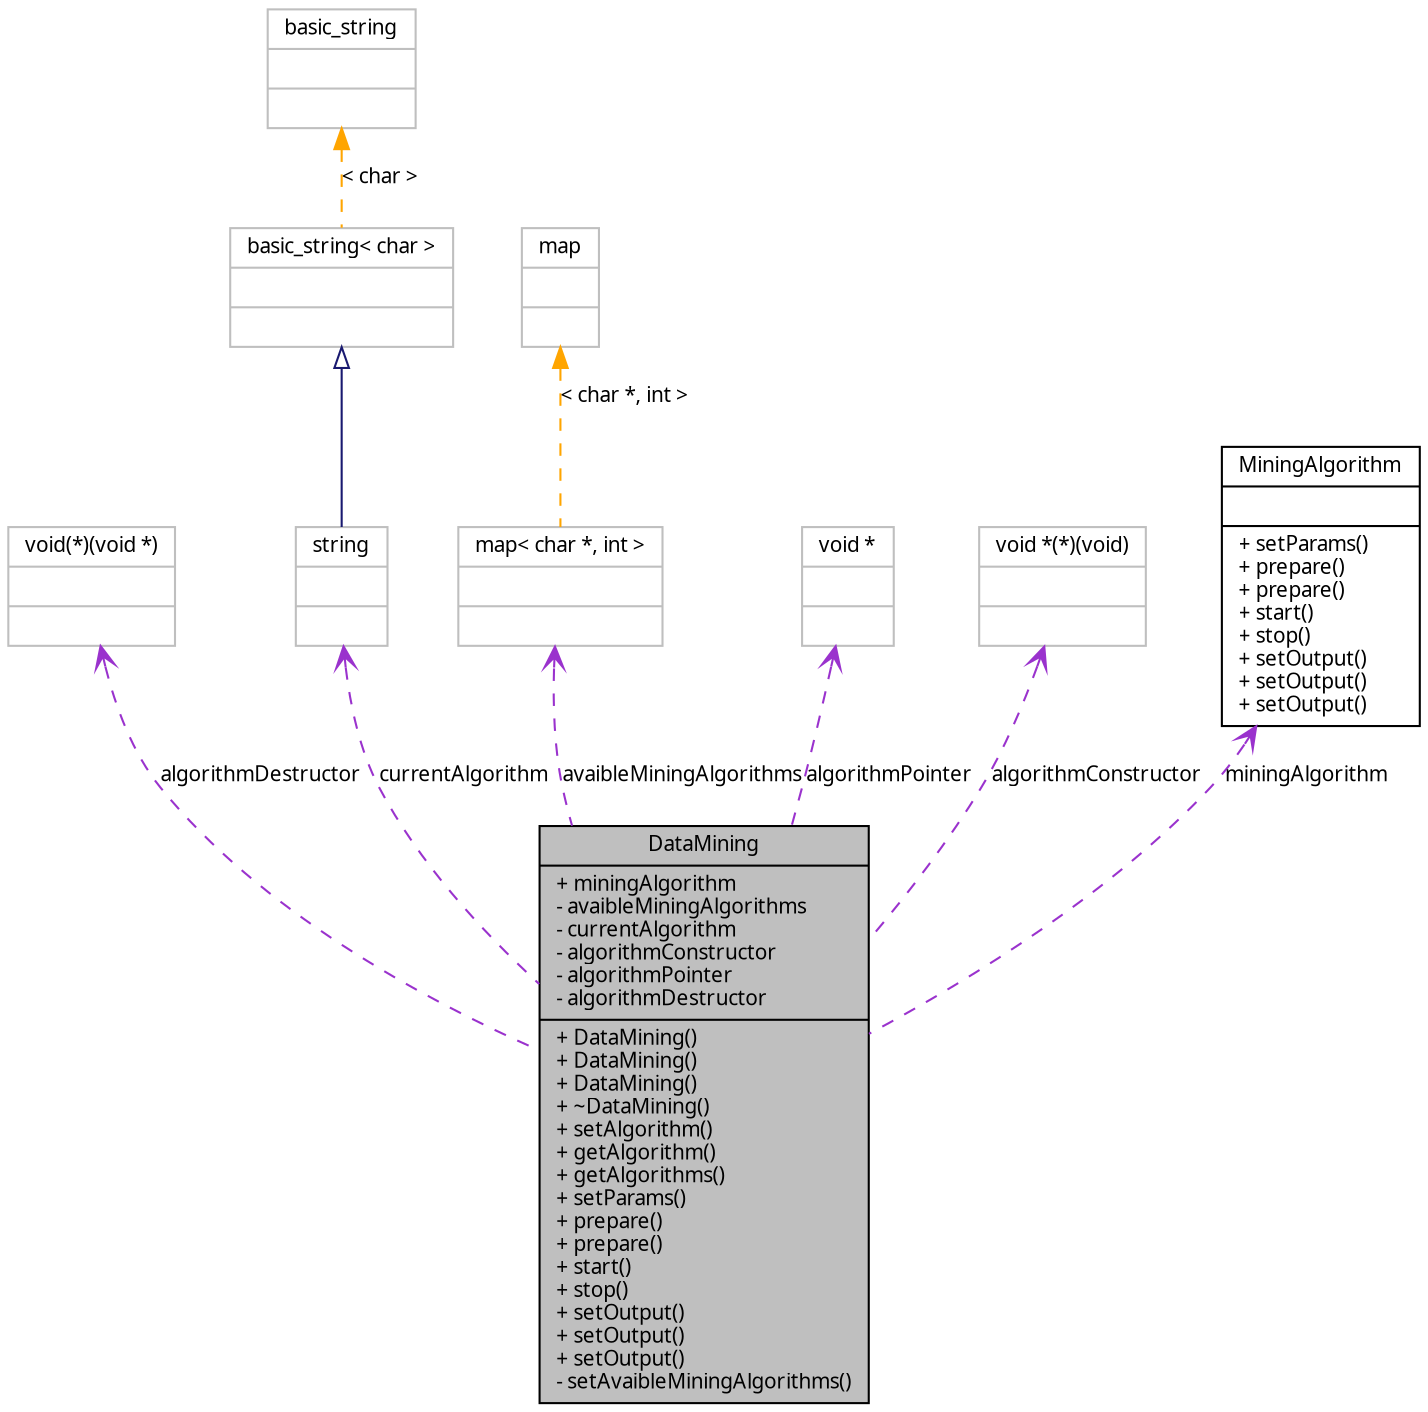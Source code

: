 digraph G
{
  edge [fontname="FreeSans.ttf",fontsize=10,labelfontname="FreeSans.ttf",labelfontsize=10];
  node [fontname="FreeSans.ttf",fontsize=10,shape=record];
  Node1 [label="{DataMining\n|+ miningAlgorithm\l- avaibleMiningAlgorithms\l- currentAlgorithm\l- algorithmConstructor\l- algorithmPointer\l- algorithmDestructor\l|+ DataMining()\l+ DataMining()\l+ DataMining()\l+ ~DataMining()\l+ setAlgorithm()\l+ getAlgorithm()\l+ getAlgorithms()\l+ setParams()\l+ prepare()\l+ prepare()\l+ start()\l+ stop()\l+ setOutput()\l+ setOutput()\l+ setOutput()\l- setAvaibleMiningAlgorithms()\l}",height=0.2,width=0.4,color="black", fillcolor="grey75", style="filled" fontcolor="black"];
  Node2 -> Node1 [dir=back,color="darkorchid3",fontsize=10,style="dashed",label="algorithmDestructor",arrowtail="open",fontname="FreeSans.ttf"];
  Node2 [label="{void(*)(void *)\n||}",height=0.2,width=0.4,color="grey75", fillcolor="white", style="filled"];
  Node3 -> Node1 [dir=back,color="darkorchid3",fontsize=10,style="dashed",label="currentAlgorithm",arrowtail="open",fontname="FreeSans.ttf"];
  Node3 [label="{string\n||}",height=0.2,width=0.4,color="grey75", fillcolor="white", style="filled",tooltip="STL class."];
  Node4 -> Node3 [dir=back,color="midnightblue",fontsize=10,style="solid",arrowtail="empty",fontname="FreeSans.ttf"];
  Node4 [label="{basic_string\< char \>\n||}",height=0.2,width=0.4,color="grey75", fillcolor="white", style="filled"];
  Node5 -> Node4 [dir=back,color="orange",fontsize=10,style="dashed",label="\< char \>",fontname="FreeSans.ttf"];
  Node5 [label="{basic_string\n||}",height=0.2,width=0.4,color="grey75", fillcolor="white", style="filled",tooltip="STL class."];
  Node6 -> Node1 [dir=back,color="darkorchid3",fontsize=10,style="dashed",label="avaibleMiningAlgorithms",arrowtail="open",fontname="FreeSans.ttf"];
  Node6 [label="{map\< char *, int \>\n||}",height=0.2,width=0.4,color="grey75", fillcolor="white", style="filled"];
  Node7 -> Node6 [dir=back,color="orange",fontsize=10,style="dashed",label="\< char *, int \>",fontname="FreeSans.ttf"];
  Node7 [label="{map\n||}",height=0.2,width=0.4,color="grey75", fillcolor="white", style="filled",tooltip="STL class."];
  Node8 -> Node1 [dir=back,color="darkorchid3",fontsize=10,style="dashed",label="algorithmPointer",arrowtail="open",fontname="FreeSans.ttf"];
  Node8 [label="{void *\n||}",height=0.2,width=0.4,color="grey75", fillcolor="white", style="filled"];
  Node9 -> Node1 [dir=back,color="darkorchid3",fontsize=10,style="dashed",label="algorithmConstructor",arrowtail="open",fontname="FreeSans.ttf"];
  Node9 [label="{void *(*)(void)\n||}",height=0.2,width=0.4,color="grey75", fillcolor="white", style="filled"];
  Node10 -> Node1 [dir=back,color="darkorchid3",fontsize=10,style="dashed",label="miningAlgorithm",arrowtail="open",fontname="FreeSans.ttf"];
  Node10 [label="{MiningAlgorithm\n||+ setParams()\l+ prepare()\l+ prepare()\l+ start()\l+ stop()\l+ setOutput()\l+ setOutput()\l+ setOutput()\l}",height=0.2,width=0.4,color="black", fillcolor="white", style="filled",URL="$classbr_1_1ufscar_1_1lince_1_1ginga_1_1recommender_1_1MiningAlgorithm.html"];
}
